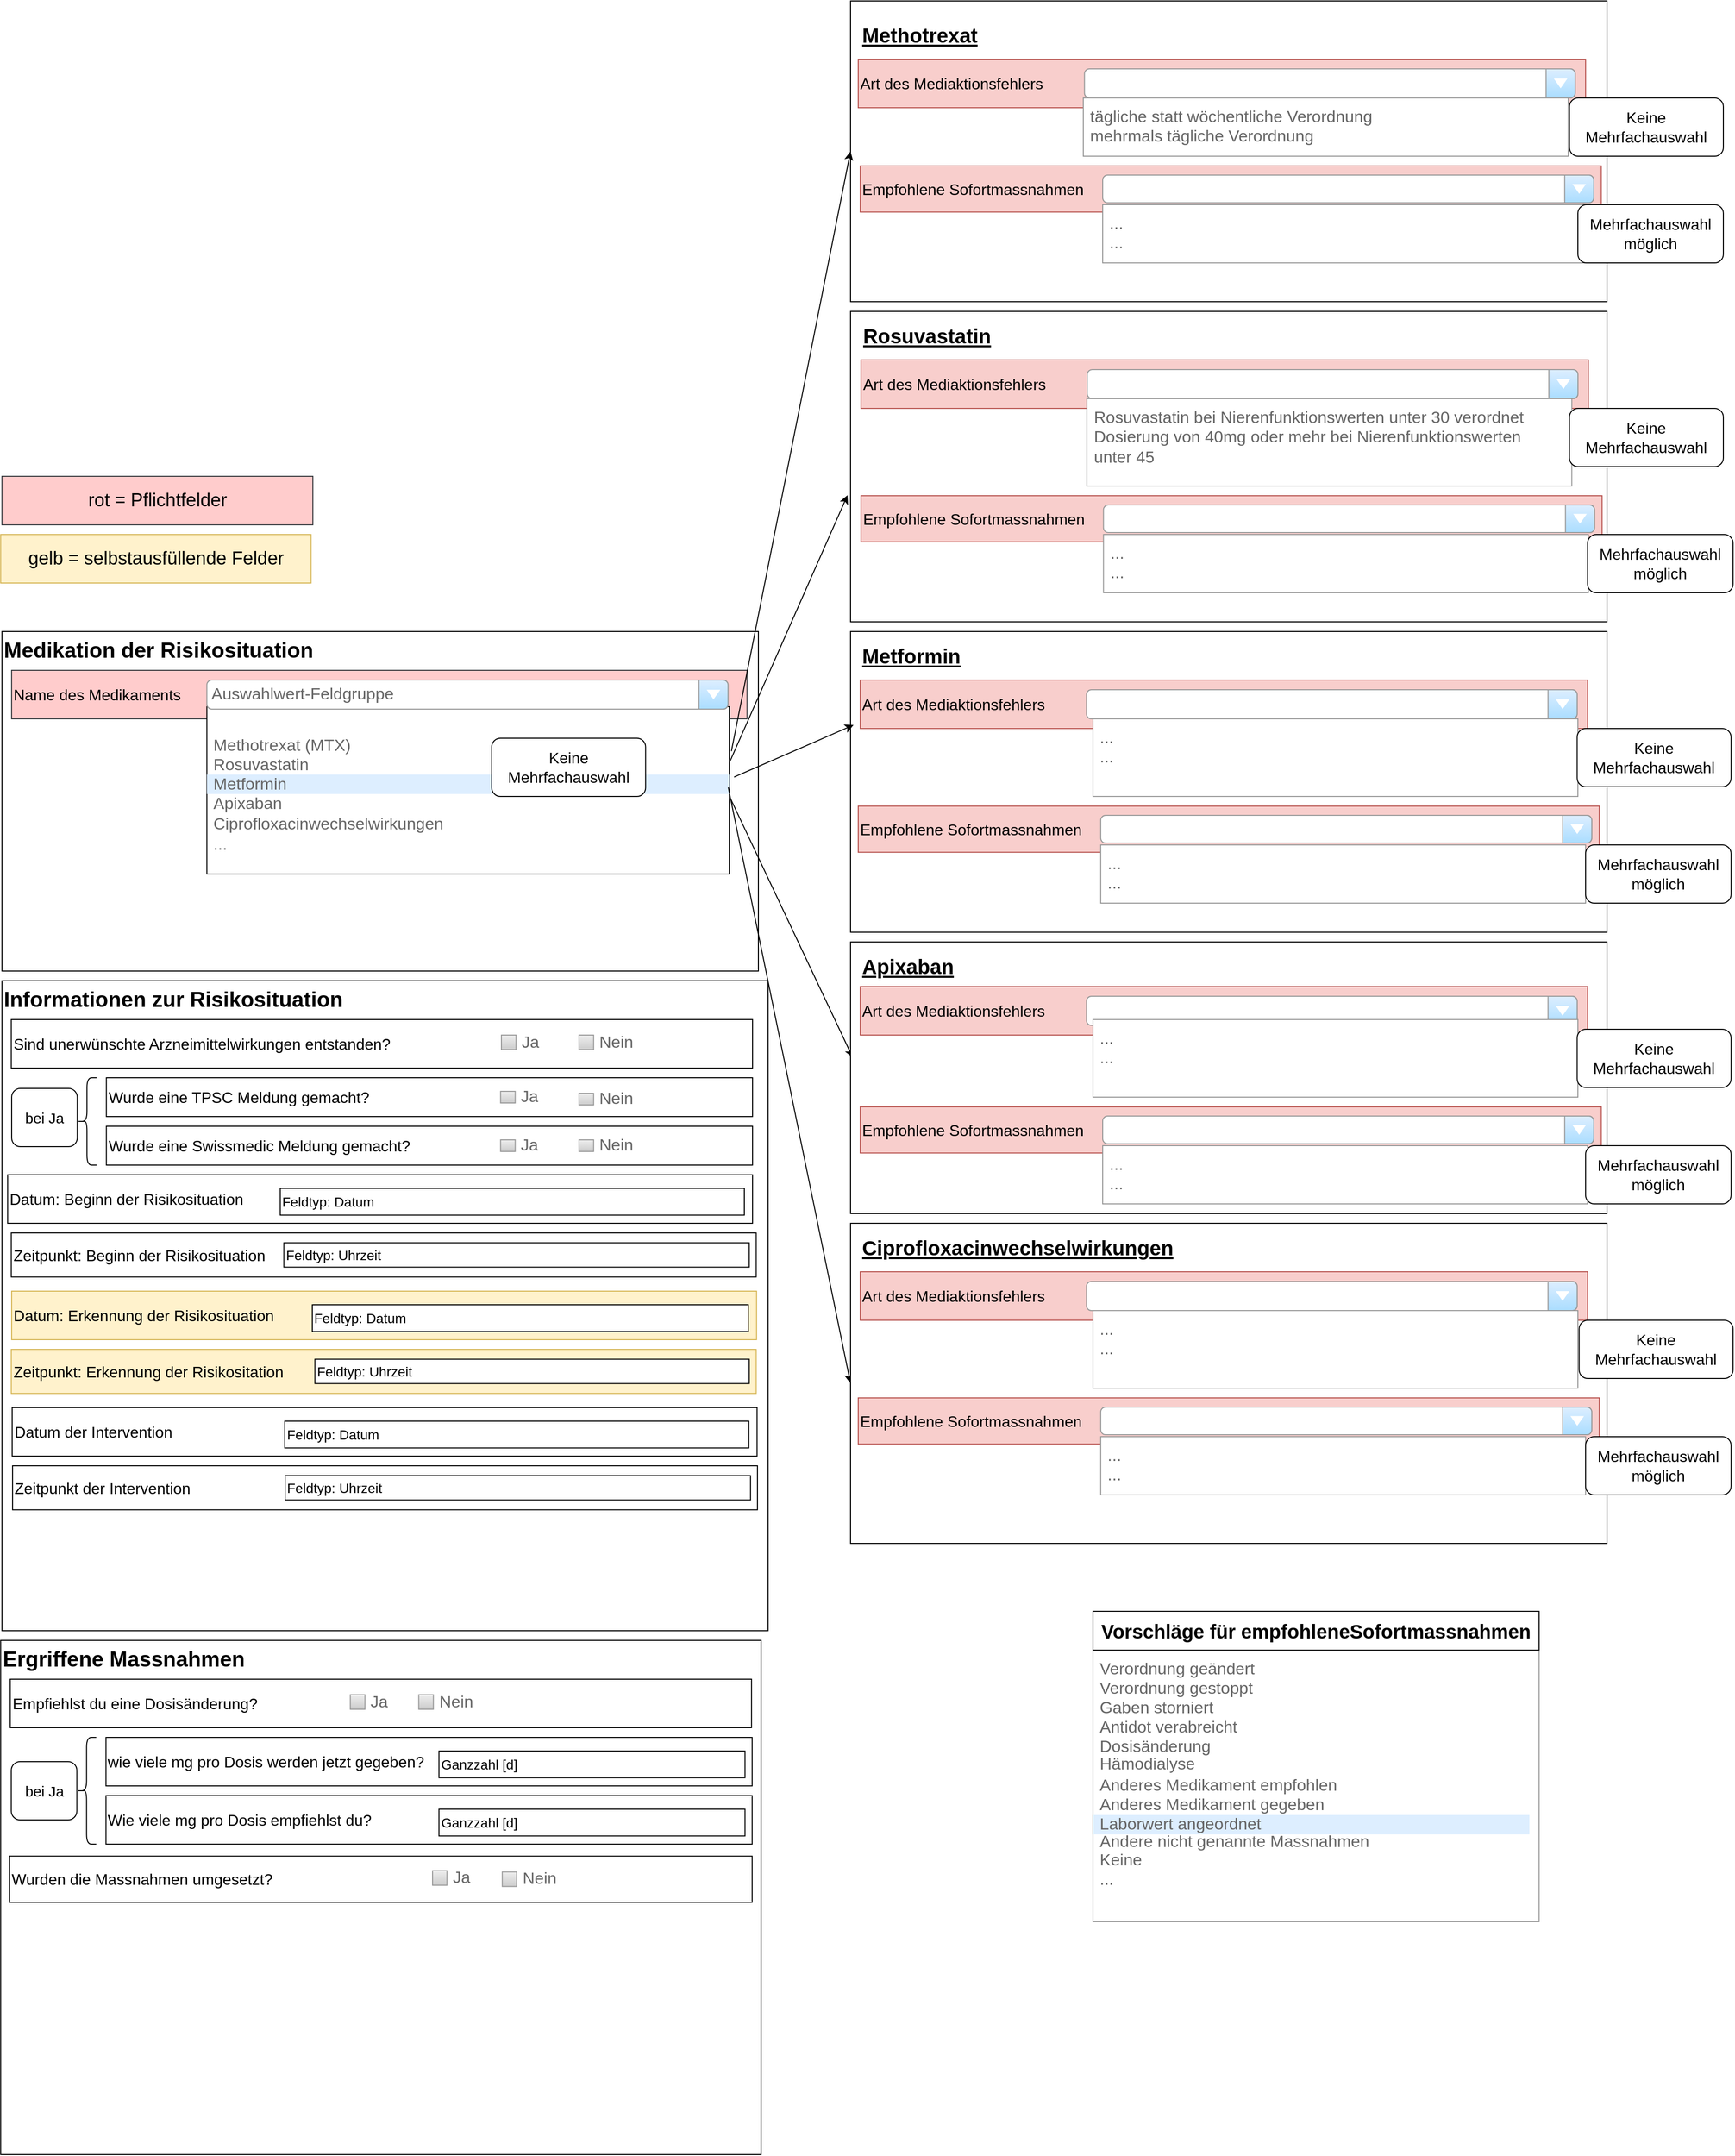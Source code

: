 <mxfile version="21.6.9" type="github">
  <diagram name="Seite-1" id="8O7nqMV1pDiucMTswJLM">
    <mxGraphModel dx="5357" dy="4590" grid="1" gridSize="10" guides="1" tooltips="1" connect="1" arrows="1" fold="1" page="1" pageScale="1" pageWidth="827" pageHeight="1169" math="0" shadow="0">
      <root>
        <mxCell id="0" />
        <mxCell id="1" parent="0" />
        <mxCell id="Xl2gw3tBLQ9xComEteI--40" value="" style="html=1;whiteSpace=wrap;container=0;verticalAlign=top;align=left;fontStyle=1;fontSize=22;" parent="1" vertex="1">
          <mxGeometry x="-2050" y="-2350" width="780" height="310" as="geometry" />
        </mxCell>
        <mxCell id="Xl2gw3tBLQ9xComEteI--182" value="Ergriffene Massnahmen" style="html=1;whiteSpace=wrap;container=1;verticalAlign=top;align=left;fontStyle=1;fontSize=22;" parent="1" vertex="1">
          <mxGeometry x="-2926.29" y="-660" width="784.06" height="530" as="geometry" />
        </mxCell>
        <mxCell id="Xl2gw3tBLQ9xComEteI--190" value="&lt;font style=&quot;font-size: 16px;&quot;&gt;Wurden die Massnahmen umgesetzt?&lt;/font&gt;" style="html=1;whiteSpace=wrap;container=1;align=left;movable=1;resizable=1;rotatable=1;deletable=1;editable=1;locked=0;connectable=1;" parent="Xl2gw3tBLQ9xComEteI--182" vertex="1">
          <mxGeometry x="9.195" y="222.4" width="765.666" height="47.6" as="geometry" />
        </mxCell>
        <mxCell id="Xl2gw3tBLQ9xComEteI--191" value="Ja" style="strokeWidth=1;shadow=0;dashed=0;align=center;html=1;shape=mxgraph.mockup.forms.rrect;rSize=0;fillColor=#eeeeee;strokeColor=#999999;gradientColor=#cccccc;align=left;spacingLeft=4;fontSize=17;fontColor=#666666;labelPosition=right;" parent="Xl2gw3tBLQ9xComEteI--190" vertex="1">
          <mxGeometry x="436.088" y="15" width="14.874" height="15" as="geometry" />
        </mxCell>
        <mxCell id="Xl2gw3tBLQ9xComEteI--192" value="Nein" style="strokeWidth=1;shadow=0;dashed=0;align=center;html=1;shape=mxgraph.mockup.forms.rrect;rSize=0;fillColor=#eeeeee;strokeColor=#999999;gradientColor=#cccccc;align=left;spacingLeft=4;fontSize=17;fontColor=#666666;labelPosition=right;" parent="Xl2gw3tBLQ9xComEteI--190" vertex="1">
          <mxGeometry x="507.979" y="16.3" width="14.874" height="15" as="geometry" />
        </mxCell>
        <mxCell id="FquiktFZvUAVzPGzPpoy-2" value="&lt;font style=&quot;font-size: 16px;&quot;&gt;wie viele mg pro Dosis werden jetzt gegeben?&lt;/font&gt;" style="html=1;whiteSpace=wrap;container=1;align=left;movable=1;resizable=1;rotatable=1;deletable=1;editable=1;locked=0;connectable=1;" parent="Xl2gw3tBLQ9xComEteI--182" vertex="1">
          <mxGeometry x="108.57" y="100" width="666.29" height="50" as="geometry" />
        </mxCell>
        <mxCell id="FquiktFZvUAVzPGzPpoy-3" value="&lt;font style=&quot;font-size: 14px;&quot;&gt;Ganzzahl [d]&lt;/font&gt;" style="rounded=0;whiteSpace=wrap;html=1;align=left;" parent="FquiktFZvUAVzPGzPpoy-2" vertex="1">
          <mxGeometry x="343.357" y="14" width="315.575" height="27.62" as="geometry" />
        </mxCell>
        <mxCell id="FquiktFZvUAVzPGzPpoy-4" value="&lt;font style=&quot;font-size: 16px;&quot;&gt;Wie viele mg pro Dosis empfiehlst du?&lt;/font&gt;" style="html=1;whiteSpace=wrap;container=1;align=left;movable=1;resizable=1;rotatable=1;deletable=1;editable=1;locked=0;connectable=1;" parent="Xl2gw3tBLQ9xComEteI--182" vertex="1">
          <mxGeometry x="108.57" y="160" width="666.29" height="50" as="geometry" />
        </mxCell>
        <mxCell id="FquiktFZvUAVzPGzPpoy-5" value="&lt;font style=&quot;font-size: 14px;&quot;&gt;Ganzzahl [d]&lt;/font&gt;" style="rounded=0;whiteSpace=wrap;html=1;align=left;" parent="FquiktFZvUAVzPGzPpoy-4" vertex="1">
          <mxGeometry x="343.357" y="14" width="315.575" height="27.62" as="geometry" />
        </mxCell>
        <mxCell id="FquiktFZvUAVzPGzPpoy-6" value="" style="shape=curlyBracket;whiteSpace=wrap;html=1;rounded=1;labelPosition=left;verticalLabelPosition=middle;align=right;verticalAlign=middle;" parent="Xl2gw3tBLQ9xComEteI--182" vertex="1">
          <mxGeometry x="78.55" y="100" width="20" height="110" as="geometry" />
        </mxCell>
        <mxCell id="FquiktFZvUAVzPGzPpoy-51" value="&lt;font style=&quot;font-size: 15px;&quot;&gt;bei Ja&lt;/font&gt;" style="rounded=1;whiteSpace=wrap;html=1;" parent="Xl2gw3tBLQ9xComEteI--182" vertex="1">
          <mxGeometry x="10.9" y="125" width="67.65" height="60" as="geometry" />
        </mxCell>
        <mxCell id="FquiktFZvUAVzPGzPpoy-77" value="&lt;font style=&quot;font-size: 16px;&quot;&gt;Empfiehlst du eine Dosisänderung?&lt;/font&gt;" style="html=1;whiteSpace=wrap;container=1;align=left;movable=1;resizable=1;rotatable=1;deletable=1;editable=1;locked=0;connectable=1;" parent="Xl2gw3tBLQ9xComEteI--182" vertex="1">
          <mxGeometry x="9.85" y="40" width="764.35" height="50" as="geometry" />
        </mxCell>
        <mxCell id="FquiktFZvUAVzPGzPpoy-78" value="Ja" style="strokeWidth=1;shadow=0;dashed=0;align=center;html=1;shape=mxgraph.mockup.forms.rrect;rSize=0;fillColor=#eeeeee;strokeColor=#999999;gradientColor=#cccccc;align=left;spacingLeft=4;fontSize=17;fontColor=#666666;labelPosition=right;" parent="FquiktFZvUAVzPGzPpoy-77" vertex="1">
          <mxGeometry x="350.633" y="16" width="15.118" height="15" as="geometry" />
        </mxCell>
        <mxCell id="FquiktFZvUAVzPGzPpoy-79" value="Nein" style="strokeWidth=1;shadow=0;dashed=0;align=center;html=1;shape=mxgraph.mockup.forms.rrect;rSize=0;fillColor=#eeeeee;strokeColor=#999999;gradientColor=#cccccc;align=left;spacingLeft=4;fontSize=17;fontColor=#666666;labelPosition=right;" parent="FquiktFZvUAVzPGzPpoy-77" vertex="1">
          <mxGeometry x="421.185" y="16" width="15.118" height="15" as="geometry" />
        </mxCell>
        <mxCell id="Xl2gw3tBLQ9xComEteI--193" value="" style="strokeWidth=1;shadow=0;dashed=0;align=center;html=1;shape=mxgraph.mockup.forms.rrect;rSize=0;strokeColor=#999999;fillColor=#ffffff;" parent="1" vertex="1">
          <mxGeometry x="-1800" y="-650" width="460" height="280" as="geometry" />
        </mxCell>
        <mxCell id="Xl2gw3tBLQ9xComEteI--194" value="Verordnung gestoppt" style="strokeWidth=1;shadow=0;dashed=0;align=center;html=1;shape=mxgraph.mockup.forms.anchor;fontSize=17;fontColor=#666666;align=left;spacingLeft=5;resizeWidth=1;whiteSpace=wrap;" parent="Xl2gw3tBLQ9xComEteI--193" vertex="1">
          <mxGeometry width="450" height="20" relative="1" as="geometry">
            <mxPoint y="30" as="offset" />
          </mxGeometry>
        </mxCell>
        <mxCell id="Xl2gw3tBLQ9xComEteI--195" value="Gaben storniert" style="strokeWidth=1;shadow=0;dashed=0;align=center;html=1;shape=mxgraph.mockup.forms.anchor;fontSize=17;fontColor=#666666;align=left;spacingLeft=5;resizeWidth=1;whiteSpace=wrap;" parent="Xl2gw3tBLQ9xComEteI--193" vertex="1">
          <mxGeometry width="450" height="20" relative="1" as="geometry">
            <mxPoint y="50" as="offset" />
          </mxGeometry>
        </mxCell>
        <mxCell id="Xl2gw3tBLQ9xComEteI--196" value="Laborwert angeordnet" style="strokeWidth=1;shadow=0;dashed=0;align=center;html=1;shape=mxgraph.mockup.forms.rrect;rSize=0;fontSize=17;fontColor=#666666;align=left;spacingLeft=5;fillColor=#ddeeff;strokeColor=none;resizeWidth=1;whiteSpace=wrap;labelBorderColor=none;" parent="Xl2gw3tBLQ9xComEteI--193" vertex="1">
          <mxGeometry width="450" height="20" relative="1" as="geometry">
            <mxPoint y="170" as="offset" />
          </mxGeometry>
        </mxCell>
        <mxCell id="Xl2gw3tBLQ9xComEteI--197" value="Dosisänderung" style="strokeWidth=1;shadow=0;dashed=0;align=center;html=1;shape=mxgraph.mockup.forms.anchor;fontSize=17;fontColor=#666666;align=left;spacingLeft=5;resizeWidth=1;whiteSpace=wrap;" parent="Xl2gw3tBLQ9xComEteI--193" vertex="1">
          <mxGeometry width="450" height="20" relative="1" as="geometry">
            <mxPoint y="90" as="offset" />
          </mxGeometry>
        </mxCell>
        <mxCell id="Xl2gw3tBLQ9xComEteI--198" value="..." style="strokeWidth=1;shadow=0;dashed=0;align=center;html=1;shape=mxgraph.mockup.forms.anchor;fontSize=17;fontColor=#666666;align=left;spacingLeft=5;resizeWidth=1;whiteSpace=wrap;container=0;" parent="Xl2gw3tBLQ9xComEteI--193" vertex="1">
          <mxGeometry y="226.66" width="450" height="20" as="geometry">
            <mxRectangle x="-1530" y="270" width="60" height="30" as="alternateBounds" />
          </mxGeometry>
        </mxCell>
        <mxCell id="Xl2gw3tBLQ9xComEteI--199" value="Hämodialyse" style="strokeWidth=1;shadow=0;dashed=0;align=center;html=1;shape=mxgraph.mockup.forms.anchor;fontSize=17;fontColor=#666666;align=left;spacingLeft=5;resizeWidth=1;whiteSpace=wrap;" parent="Xl2gw3tBLQ9xComEteI--193" vertex="1">
          <mxGeometry y="110" width="450" height="16.66" as="geometry" />
        </mxCell>
        <mxCell id="Xl2gw3tBLQ9xComEteI--200" value="Keine" style="strokeWidth=1;shadow=0;dashed=0;align=center;html=1;shape=mxgraph.mockup.forms.anchor;fontSize=17;fontColor=#666666;align=left;spacingLeft=5;resizeWidth=1;whiteSpace=wrap;" parent="Xl2gw3tBLQ9xComEteI--193" vertex="1">
          <mxGeometry y="206.66" width="450" height="20" as="geometry" />
        </mxCell>
        <mxCell id="Xl2gw3tBLQ9xComEteI--201" value="Andere nicht genannte Massnahmen" style="strokeWidth=1;shadow=0;dashed=0;align=center;html=1;shape=mxgraph.mockup.forms.anchor;fontSize=17;fontColor=#666666;align=left;spacingLeft=5;resizeWidth=1;whiteSpace=wrap;" parent="Xl2gw3tBLQ9xComEteI--193" vertex="1">
          <mxGeometry y="190" width="450" height="16.66" as="geometry" />
        </mxCell>
        <mxCell id="Xl2gw3tBLQ9xComEteI--202" value="Anderes Medikament empfohlen" style="strokeWidth=1;shadow=0;dashed=0;align=center;html=1;shape=mxgraph.mockup.forms.anchor;fontSize=17;fontColor=#666666;align=left;spacingLeft=5;resizeWidth=1;whiteSpace=wrap;" parent="Xl2gw3tBLQ9xComEteI--193" vertex="1">
          <mxGeometry y="130" width="450" height="20" as="geometry" />
        </mxCell>
        <mxCell id="Xl2gw3tBLQ9xComEteI--203" value="Anderes Medikament gegeben" style="strokeWidth=1;shadow=0;dashed=0;align=center;html=1;shape=mxgraph.mockup.forms.anchor;fontSize=17;fontColor=#666666;align=left;spacingLeft=5;resizeWidth=1;whiteSpace=wrap;" parent="Xl2gw3tBLQ9xComEteI--193" vertex="1">
          <mxGeometry y="150" width="450" height="20" as="geometry" />
        </mxCell>
        <mxCell id="Xl2gw3tBLQ9xComEteI--204" value="Antidot verabreicht" style="strokeWidth=1;shadow=0;dashed=0;align=center;html=1;shape=mxgraph.mockup.forms.anchor;fontSize=17;fontColor=#666666;align=left;spacingLeft=5;resizeWidth=1;whiteSpace=wrap;container=0;" parent="Xl2gw3tBLQ9xComEteI--193" vertex="1">
          <mxGeometry y="70" width="450" height="20" as="geometry">
            <mxRectangle x="-1530" y="270" width="60" height="30" as="alternateBounds" />
          </mxGeometry>
        </mxCell>
        <mxCell id="FquiktFZvUAVzPGzPpoy-52" value="Verordnung geändert" style="strokeWidth=1;shadow=0;dashed=0;align=center;html=1;shape=mxgraph.mockup.forms.anchor;fontSize=17;fontColor=#666666;align=left;spacingLeft=5;resizeWidth=1;whiteSpace=wrap;" parent="Xl2gw3tBLQ9xComEteI--193" vertex="1">
          <mxGeometry y="10" width="450" height="20" as="geometry" />
        </mxCell>
        <mxCell id="Xl2gw3tBLQ9xComEteI--208" value="Medikation der Risikosituation" style="html=1;whiteSpace=wrap;container=1;verticalAlign=top;align=left;fontStyle=1;fontSize=22;" parent="1" vertex="1">
          <mxGeometry x="-2925.0" y="-1700.0" width="780" height="350" as="geometry" />
        </mxCell>
        <mxCell id="Xl2gw3tBLQ9xComEteI--209" value="&lt;font style=&quot;font-size: 16px;&quot;&gt;Name des Medikaments&lt;/font&gt;" style="html=1;whiteSpace=wrap;container=1;align=left;movable=0;resizable=0;rotatable=0;deletable=0;editable=0;locked=1;connectable=0;fillColor=#ffcccc;strokeColor=#36393d;" parent="Xl2gw3tBLQ9xComEteI--208" vertex="1">
          <mxGeometry x="9.95" y="40" width="758.37" height="50" as="geometry" />
        </mxCell>
        <mxCell id="Xl2gw3tBLQ9xComEteI--98" value="" style="strokeWidth=1;shadow=0;dashed=0;align=center;html=1;shape=mxgraph.mockup.forms.rrect;rSize=0;movable=1;resizable=1;rotatable=1;deletable=1;editable=1;locked=0;connectable=1;" parent="Xl2gw3tBLQ9xComEteI--208" vertex="1">
          <mxGeometry x="211.3" y="77.5" width="538.7" height="172.5" as="geometry" />
        </mxCell>
        <mxCell id="Xl2gw3tBLQ9xComEteI--99" value="Methotrexat (MTX)" style="strokeWidth=1;shadow=0;dashed=0;align=center;html=1;shape=mxgraph.mockup.forms.anchor;fontSize=17;fontColor=#666666;align=left;spacingLeft=5;resizeWidth=1;whiteSpace=wrap;" parent="Xl2gw3tBLQ9xComEteI--98" vertex="1">
          <mxGeometry width="538.7" height="20" relative="1" as="geometry">
            <mxPoint y="30" as="offset" />
          </mxGeometry>
        </mxCell>
        <mxCell id="Xl2gw3tBLQ9xComEteI--100" value="Rosuvastatin" style="strokeWidth=1;shadow=0;dashed=0;align=center;html=1;shape=mxgraph.mockup.forms.anchor;fontSize=17;fontColor=#666666;align=left;spacingLeft=5;resizeWidth=1;whiteSpace=wrap;" parent="Xl2gw3tBLQ9xComEteI--98" vertex="1">
          <mxGeometry width="538.7" height="20" relative="1" as="geometry">
            <mxPoint y="50" as="offset" />
          </mxGeometry>
        </mxCell>
        <mxCell id="Xl2gw3tBLQ9xComEteI--101" value="Metformin" style="strokeWidth=1;shadow=0;dashed=0;align=center;html=1;shape=mxgraph.mockup.forms.rrect;rSize=0;fontSize=17;fontColor=#666666;align=left;spacingLeft=5;fillColor=#ddeeff;strokeColor=none;resizeWidth=1;whiteSpace=wrap;" parent="Xl2gw3tBLQ9xComEteI--98" vertex="1">
          <mxGeometry width="538.7" height="20" relative="1" as="geometry">
            <mxPoint y="70" as="offset" />
          </mxGeometry>
        </mxCell>
        <mxCell id="Xl2gw3tBLQ9xComEteI--102" value="Apixaban" style="strokeWidth=1;shadow=0;dashed=0;align=center;html=1;shape=mxgraph.mockup.forms.anchor;fontSize=17;fontColor=#666666;align=left;spacingLeft=5;resizeWidth=1;whiteSpace=wrap;" parent="Xl2gw3tBLQ9xComEteI--98" vertex="1">
          <mxGeometry width="538.7" height="20" relative="1" as="geometry">
            <mxPoint y="90" as="offset" />
          </mxGeometry>
        </mxCell>
        <mxCell id="Jt8GE6jkNL4GzKu6u1VT-1" value="Ciprofloxacinwechselwirkungen" style="strokeWidth=1;shadow=0;dashed=0;align=center;html=1;shape=mxgraph.mockup.forms.anchor;fontSize=17;fontColor=#666666;align=left;spacingLeft=5;resizeWidth=1;whiteSpace=wrap;" parent="Xl2gw3tBLQ9xComEteI--98" vertex="1">
          <mxGeometry y="111.618" width="538.7" height="20.294" as="geometry" />
        </mxCell>
        <mxCell id="Jt8GE6jkNL4GzKu6u1VT-2" value="..." style="strokeWidth=1;shadow=0;dashed=0;align=center;html=1;shape=mxgraph.mockup.forms.anchor;fontSize=17;fontColor=#666666;align=left;spacingLeft=5;resizeWidth=1;whiteSpace=wrap;" parent="Xl2gw3tBLQ9xComEteI--98" vertex="1">
          <mxGeometry y="131.912" width="538.7" height="20.294" as="geometry" />
        </mxCell>
        <mxCell id="Xl2gw3tBLQ9xComEteI--103" value="&lt;font style=&quot;font-size: 16px;&quot;&gt;Keine Mehrfachauswahl&lt;/font&gt;" style="rounded=1;whiteSpace=wrap;html=1;movable=1;resizable=1;rotatable=1;deletable=1;editable=1;locked=0;connectable=1;" parent="Xl2gw3tBLQ9xComEteI--98" vertex="1">
          <mxGeometry x="293.7" y="32.5" width="158.71" height="60" as="geometry" />
        </mxCell>
        <mxCell id="Xl2gw3tBLQ9xComEteI--236" value="Auswahlwert-Feldgruppe" style="strokeWidth=1;shadow=0;dashed=0;align=center;html=1;shape=mxgraph.mockup.forms.comboBox;strokeColor=#999999;fillColor=#ddeeff;align=left;fillColor2=#aaddff;mainText=;fontColor=#666666;fontSize=17;spacingLeft=3;container=1;movable=1;resizable=1;rotatable=1;deletable=1;editable=1;locked=0;connectable=1;" parent="1" vertex="1">
          <mxGeometry x="-2713.7" y="-1650.0" width="537.41" height="30" as="geometry" />
        </mxCell>
        <mxCell id="Xl2gw3tBLQ9xComEteI--39" value="" style="endArrow=classic;html=1;rounded=0;exitX=1;exitY=0.336;exitDx=0;exitDy=0;entryX=-0.004;entryY=0.592;entryDx=0;entryDy=0;entryPerimeter=0;exitPerimeter=0;" parent="1" source="Xl2gw3tBLQ9xComEteI--98" target="Xl2gw3tBLQ9xComEteI--36" edge="1">
          <mxGeometry width="50" height="50" relative="1" as="geometry">
            <mxPoint x="-1480" y="-1500" as="sourcePoint" />
            <mxPoint x="-1330" y="-1610" as="targetPoint" />
          </mxGeometry>
        </mxCell>
        <mxCell id="Xl2gw3tBLQ9xComEteI--120" value="Informationen zur Risikosituation" style="html=1;whiteSpace=wrap;container=1;verticalAlign=top;align=left;fontStyle=1;fontSize=22;" parent="1" vertex="1">
          <mxGeometry x="-2925" y="-1340" width="790" height="670" as="geometry" />
        </mxCell>
        <mxCell id="Xl2gw3tBLQ9xComEteI--129" value="&lt;font style=&quot;font-size: 16px;&quot;&gt;Datum: Erkennung der Risikosituation&lt;/font&gt;" style="html=1;whiteSpace=wrap;container=1;align=left;movable=1;resizable=1;rotatable=1;deletable=1;editable=1;locked=0;connectable=1;fillColor=#fff2cc;strokeColor=#d6b656;" parent="Xl2gw3tBLQ9xComEteI--120" vertex="1">
          <mxGeometry x="10.022" y="320" width="768.093" height="50" as="geometry" />
        </mxCell>
        <mxCell id="Xl2gw3tBLQ9xComEteI--130" value="&lt;font style=&quot;font-size: 14px;&quot;&gt;Feldtyp: Datum&lt;/font&gt;" style="rounded=0;whiteSpace=wrap;html=1;align=left;movable=1;resizable=1;rotatable=1;deletable=1;editable=1;locked=0;connectable=1;" parent="Xl2gw3tBLQ9xComEteI--129" vertex="1">
          <mxGeometry x="310" y="14" width="449.61" height="27.62" as="geometry" />
        </mxCell>
        <mxCell id="Xl2gw3tBLQ9xComEteI--131" value="&lt;font style=&quot;font-size: 16px;&quot;&gt;Zeitpunkt: Erkennung der Risikositation&lt;/font&gt;" style="html=1;whiteSpace=wrap;container=1;align=left;movable=0;resizable=0;rotatable=0;deletable=0;editable=0;locked=1;connectable=0;fillColor=#fff2cc;strokeColor=#d6b656;" parent="Xl2gw3tBLQ9xComEteI--120" vertex="1">
          <mxGeometry x="9.626" y="380" width="768.093" height="45.38" as="geometry" />
        </mxCell>
        <mxCell id="Xl2gw3tBLQ9xComEteI--132" value="&lt;font style=&quot;font-size: 14px;&quot;&gt;Feldtyp: Uhrzeit&lt;/font&gt;" style="rounded=0;whiteSpace=wrap;html=1;align=left;" parent="Xl2gw3tBLQ9xComEteI--131" vertex="1">
          <mxGeometry x="313.091" y="10.16" width="447.842" height="25.07" as="geometry" />
        </mxCell>
        <mxCell id="Jt8GE6jkNL4GzKu6u1VT-21" value="&lt;font style=&quot;font-size: 16px;&quot;&gt;Sind unerwünschte Arzneimittelwirkungen entstanden?&lt;/font&gt;" style="html=1;whiteSpace=wrap;container=1;align=left;movable=0;resizable=0;rotatable=0;deletable=0;editable=0;locked=1;connectable=0;" parent="Xl2gw3tBLQ9xComEteI--120" vertex="1">
          <mxGeometry x="9.63" y="40" width="764.35" height="50" as="geometry" />
        </mxCell>
        <mxCell id="Jt8GE6jkNL4GzKu6u1VT-63" value="" style="shape=curlyBracket;whiteSpace=wrap;html=1;rounded=1;labelPosition=left;verticalLabelPosition=middle;align=right;verticalAlign=middle;movable=0;resizable=0;rotatable=0;deletable=0;editable=0;locked=1;connectable=0;" parent="Xl2gw3tBLQ9xComEteI--120" vertex="1">
          <mxGeometry x="77.67" y="100" width="20" height="90" as="geometry" />
        </mxCell>
        <mxCell id="Jt8GE6jkNL4GzKu6u1VT-59" value="&lt;font style=&quot;font-size: 16px;&quot;&gt;Wurde eine Swissmedic Meldung gemacht?&lt;/font&gt;" style="html=1;whiteSpace=wrap;container=1;align=left;movable=0;resizable=0;rotatable=0;deletable=0;editable=0;locked=1;connectable=0;" parent="Xl2gw3tBLQ9xComEteI--120" vertex="1">
          <mxGeometry x="107.69" y="150" width="666.29" height="40" as="geometry" />
        </mxCell>
        <mxCell id="Jt8GE6jkNL4GzKu6u1VT-68" value="Ja" style="strokeWidth=1;shadow=0;dashed=0;align=center;html=1;shape=mxgraph.mockup.forms.rrect;rSize=0;fillColor=#eeeeee;strokeColor=#999999;gradientColor=#cccccc;align=left;spacingLeft=4;fontSize=17;fontColor=#666666;labelPosition=right;" parent="Jt8GE6jkNL4GzKu6u1VT-59" vertex="1">
          <mxGeometry x="406.463" y="14" width="15.118" height="12" as="geometry" />
        </mxCell>
        <mxCell id="Jt8GE6jkNL4GzKu6u1VT-69" value="Nein" style="strokeWidth=1;shadow=0;dashed=0;align=center;html=1;shape=mxgraph.mockup.forms.rrect;rSize=0;fillColor=#eeeeee;strokeColor=#999999;gradientColor=#cccccc;align=left;spacingLeft=4;fontSize=17;fontColor=#666666;labelPosition=right;" parent="Jt8GE6jkNL4GzKu6u1VT-59" vertex="1">
          <mxGeometry x="487.305" y="14" width="15.118" height="12" as="geometry" />
        </mxCell>
        <mxCell id="Jt8GE6jkNL4GzKu6u1VT-62" value="&lt;font style=&quot;font-size: 15px;&quot;&gt;bei Ja&lt;/font&gt;" style="rounded=1;whiteSpace=wrap;html=1;movable=0;resizable=0;rotatable=0;deletable=0;editable=0;locked=1;connectable=0;" parent="Xl2gw3tBLQ9xComEteI--120" vertex="1">
          <mxGeometry x="10.02" y="111" width="67.65" height="60" as="geometry" />
        </mxCell>
        <mxCell id="Jt8GE6jkNL4GzKu6u1VT-57" value="&lt;font style=&quot;font-size: 16px;&quot;&gt;Wurde eine TPSC Meldung gemacht?&lt;/font&gt;" style="html=1;whiteSpace=wrap;container=1;align=left;movable=0;resizable=0;rotatable=0;deletable=0;editable=0;locked=1;connectable=0;" parent="Xl2gw3tBLQ9xComEteI--120" vertex="1">
          <mxGeometry x="107.69" y="100" width="666.29" height="40" as="geometry" />
        </mxCell>
        <mxCell id="Jt8GE6jkNL4GzKu6u1VT-66" value="Ja" style="strokeWidth=1;shadow=0;dashed=0;align=center;html=1;shape=mxgraph.mockup.forms.rrect;rSize=0;fillColor=#eeeeee;strokeColor=#999999;gradientColor=#cccccc;align=left;spacingLeft=4;fontSize=17;fontColor=#666666;labelPosition=right;" parent="Jt8GE6jkNL4GzKu6u1VT-57" vertex="1">
          <mxGeometry x="406.463" y="14" width="15.118" height="12" as="geometry" />
        </mxCell>
        <mxCell id="Jt8GE6jkNL4GzKu6u1VT-67" value="Nein" style="strokeWidth=1;shadow=0;dashed=0;align=center;html=1;shape=mxgraph.mockup.forms.rrect;rSize=0;fillColor=#eeeeee;strokeColor=#999999;gradientColor=#cccccc;align=left;spacingLeft=4;fontSize=17;fontColor=#666666;labelPosition=right;" parent="Jt8GE6jkNL4GzKu6u1VT-57" vertex="1">
          <mxGeometry x="487.305" y="16" width="15.118" height="12" as="geometry" />
        </mxCell>
        <mxCell id="Jt8GE6jkNL4GzKu6u1VT-77" value="&lt;font style=&quot;font-size: 16px;&quot;&gt;Zeitpunkt der Intervention&lt;/font&gt;" style="html=1;whiteSpace=wrap;container=1;align=left;movable=1;resizable=1;rotatable=1;deletable=1;editable=1;locked=0;connectable=1;" parent="Xl2gw3tBLQ9xComEteI--120" vertex="1">
          <mxGeometry x="10.952" y="500" width="768.093" height="45.38" as="geometry" />
        </mxCell>
        <mxCell id="Jt8GE6jkNL4GzKu6u1VT-78" value="&lt;font style=&quot;font-size: 14px;&quot;&gt;Feldtyp: Uhrzeit&lt;/font&gt;" style="rounded=0;whiteSpace=wrap;html=1;align=left;" parent="Jt8GE6jkNL4GzKu6u1VT-77" vertex="1">
          <mxGeometry x="281.067" y="10.16" width="479.862" height="25.07" as="geometry" />
        </mxCell>
        <mxCell id="Jt8GE6jkNL4GzKu6u1VT-79" value="&lt;font style=&quot;font-size: 16px;&quot;&gt;Datum der Intervention&lt;/font&gt;" style="html=1;whiteSpace=wrap;container=1;align=left;movable=1;resizable=1;rotatable=1;deletable=1;editable=1;locked=0;connectable=1;" parent="Xl2gw3tBLQ9xComEteI--120" vertex="1">
          <mxGeometry x="10.55" y="440" width="768.09" height="50" as="geometry" />
        </mxCell>
        <mxCell id="Jt8GE6jkNL4GzKu6u1VT-80" value="&lt;font style=&quot;font-size: 14px;&quot;&gt;Feldtyp: Datum&lt;/font&gt;" style="rounded=0;whiteSpace=wrap;html=1;align=left;" parent="Jt8GE6jkNL4GzKu6u1VT-79" vertex="1">
          <mxGeometry x="281.066" y="14.0" width="478.546" height="27.62" as="geometry" />
        </mxCell>
        <mxCell id="Jt8GE6jkNL4GzKu6u1VT-75" value="&lt;font style=&quot;font-size: 16px;&quot;&gt;Datum: Beginn der Risikosituation&lt;/font&gt;" style="html=1;whiteSpace=wrap;container=1;align=left;movable=1;resizable=1;rotatable=1;deletable=1;editable=1;locked=0;connectable=1;" parent="Xl2gw3tBLQ9xComEteI--120" vertex="1">
          <mxGeometry x="5.89" y="200.0" width="768.09" height="50" as="geometry" />
        </mxCell>
        <mxCell id="Jt8GE6jkNL4GzKu6u1VT-76" value="&lt;font style=&quot;font-size: 14px;&quot;&gt;Feldtyp: Datum&lt;/font&gt;" style="rounded=0;whiteSpace=wrap;html=1;align=left;" parent="Jt8GE6jkNL4GzKu6u1VT-75" vertex="1">
          <mxGeometry x="281.066" y="14.0" width="478.546" height="27.62" as="geometry" />
        </mxCell>
        <mxCell id="Jt8GE6jkNL4GzKu6u1VT-23" value="Nein" style="strokeWidth=1;shadow=0;dashed=0;align=center;html=1;shape=mxgraph.mockup.forms.rrect;rSize=0;fillColor=#eeeeee;strokeColor=#999999;gradientColor=#cccccc;align=left;spacingLeft=4;fontSize=17;fontColor=#666666;labelPosition=right;" parent="1" vertex="1">
          <mxGeometry x="-2330.005" y="-1284" width="15.118" height="15" as="geometry" />
        </mxCell>
        <mxCell id="Jt8GE6jkNL4GzKu6u1VT-22" value="Ja" style="strokeWidth=1;shadow=0;dashed=0;align=center;html=1;shape=mxgraph.mockup.forms.rrect;rSize=0;fillColor=#eeeeee;strokeColor=#999999;gradientColor=#cccccc;align=left;spacingLeft=4;fontSize=17;fontColor=#666666;labelPosition=right;" parent="1" vertex="1">
          <mxGeometry x="-2409.997" y="-1284" width="15.118" height="15" as="geometry" />
        </mxCell>
        <mxCell id="Jt8GE6jkNL4GzKu6u1VT-28" value="" style="group" parent="1" vertex="1" connectable="0">
          <mxGeometry x="-2050.0" y="-2030.0" width="780" height="450" as="geometry" />
        </mxCell>
        <mxCell id="Xl2gw3tBLQ9xComEteI--36" value="" style="html=1;whiteSpace=wrap;container=0;verticalAlign=top;align=left;fontStyle=1;fontSize=22;" parent="Jt8GE6jkNL4GzKu6u1VT-28" vertex="1">
          <mxGeometry width="780" height="320" as="geometry" />
        </mxCell>
        <mxCell id="Jt8GE6jkNL4GzKu6u1VT-12" value="&lt;font style=&quot;font-size: 16px;&quot;&gt;Art des Mediaktionsfehlers&lt;/font&gt;" style="html=1;whiteSpace=wrap;container=1;align=left;movable=1;resizable=1;rotatable=1;deletable=1;editable=1;locked=0;connectable=1;fillColor=#f8cecc;strokeColor=#b85450;" parent="Jt8GE6jkNL4GzKu6u1VT-28" vertex="1">
          <mxGeometry x="10.81" y="50.0" width="750" height="50" as="geometry" />
        </mxCell>
        <mxCell id="Jt8GE6jkNL4GzKu6u1VT-13" value="&lt;table&gt;&lt;tbody&gt;&lt;tr&gt;&lt;td&gt;&lt;br&gt;&lt;/td&gt;&lt;/tr&gt;&lt;tr&gt;&lt;td&gt;&lt;br&gt;&lt;/td&gt;&lt;/tr&gt;&lt;tr&gt;&lt;td&gt;&lt;br&gt;&lt;/td&gt;&lt;/tr&gt;&lt;tr&gt;&lt;td&gt;&lt;br&gt;&lt;/td&gt;&lt;/tr&gt;&lt;tr&gt;&lt;td&gt;&lt;br&gt;&lt;/td&gt;&lt;/tr&gt;&lt;/tbody&gt;&lt;/table&gt;" style="strokeWidth=1;shadow=0;dashed=0;align=center;html=1;shape=mxgraph.mockup.forms.comboBox;strokeColor=#999999;fillColor=#ddeeff;align=left;fillColor2=#aaddff;mainText=;fontColor=#666666;fontSize=17;spacingLeft=3;container=0;movable=1;resizable=1;rotatable=1;deletable=1;editable=1;locked=0;connectable=1;" parent="Jt8GE6jkNL4GzKu6u1VT-12" vertex="1">
          <mxGeometry x="233.279" y="10" width="505.96" height="30" as="geometry" />
        </mxCell>
        <mxCell id="Jt8GE6jkNL4GzKu6u1VT-20" value="&lt;b style=&quot;font-size: 21px;&quot;&gt;&lt;font style=&quot;font-size: 21px;&quot;&gt;Rosuvastatin&lt;/font&gt;&lt;/b&gt;" style="rounded=0;whiteSpace=wrap;html=1;align=left;labelBorderColor=none;strokeColor=none;fontStyle=4;fontSize=21;" parent="Jt8GE6jkNL4GzKu6u1VT-28" vertex="1">
          <mxGeometry x="10.81" y="10.0" width="180" height="30" as="geometry" />
        </mxCell>
        <mxCell id="Jt8GE6jkNL4GzKu6u1VT-15" value="" style="strokeWidth=1;shadow=0;dashed=0;align=center;html=1;shape=mxgraph.mockup.forms.rrect;rSize=0;strokeColor=#999999;fillColor=#ffffff;movable=1;resizable=1;rotatable=1;deletable=1;editable=1;locked=0;connectable=1;" parent="Jt8GE6jkNL4GzKu6u1VT-28" vertex="1">
          <mxGeometry x="243.71" y="90" width="500" height="90" as="geometry" />
        </mxCell>
        <mxCell id="Jt8GE6jkNL4GzKu6u1VT-16" value="Rosuvastatin bei Nierenfunktionswerten unter 30 verordnet" style="strokeWidth=1;shadow=0;dashed=0;align=center;html=1;shape=mxgraph.mockup.forms.anchor;fontSize=17;fontColor=#666666;align=left;spacingLeft=5;resizeWidth=1;whiteSpace=wrap;" parent="Jt8GE6jkNL4GzKu6u1VT-15" vertex="1">
          <mxGeometry width="455.169" height="20" relative="1" as="geometry">
            <mxPoint y="10" as="offset" />
          </mxGeometry>
        </mxCell>
        <mxCell id="Jt8GE6jkNL4GzKu6u1VT-17" value="Dosierung von 40mg oder mehr bei Nierenfunktionswerten unter 45" style="strokeWidth=1;shadow=0;dashed=0;align=center;html=1;shape=mxgraph.mockup.forms.anchor;fontSize=17;fontColor=#666666;align=left;spacingLeft=5;resizeWidth=1;whiteSpace=wrap;" parent="Jt8GE6jkNL4GzKu6u1VT-15" vertex="1">
          <mxGeometry width="455.17" height="40" relative="1" as="geometry">
            <mxPoint y="30" as="offset" />
          </mxGeometry>
        </mxCell>
        <mxCell id="qixxaipNqvjA8JRE3Mn1-6" value="&lt;font style=&quot;font-size: 16px;&quot;&gt;Empfohlene Sofortmassnahmen&lt;/font&gt;" style="html=1;whiteSpace=wrap;container=1;align=left;movable=1;resizable=1;rotatable=1;deletable=1;editable=1;locked=0;connectable=1;fillColor=#f8cecc;strokeColor=#b85450;" vertex="1" parent="Jt8GE6jkNL4GzKu6u1VT-28">
          <mxGeometry x="10.81" y="190.0" width="764.1" height="47.6" as="geometry" />
        </mxCell>
        <mxCell id="qixxaipNqvjA8JRE3Mn1-7" value="" style="strokeWidth=1;shadow=0;dashed=0;align=center;html=1;shape=mxgraph.mockup.forms.comboBox;strokeColor=#999999;fillColor=#ddeeff;align=left;fillColor2=#aaddff;mainText=;fontColor=#666666;fontSize=17;spacingLeft=3;movable=1;resizable=1;rotatable=1;deletable=1;editable=1;locked=0;connectable=1;" vertex="1" parent="qixxaipNqvjA8JRE3Mn1-6">
          <mxGeometry x="250" y="9.56" width="506.37" height="28.48" as="geometry" />
        </mxCell>
        <mxCell id="qixxaipNqvjA8JRE3Mn1-8" value="" style="strokeWidth=1;shadow=0;dashed=0;align=center;html=1;shape=mxgraph.mockup.forms.rrect;rSize=0;strokeColor=#999999;fillColor=#ffffff;movable=1;resizable=1;rotatable=1;deletable=1;editable=1;locked=0;connectable=1;" vertex="1" parent="Jt8GE6jkNL4GzKu6u1VT-28">
          <mxGeometry x="260.81" y="230.0" width="500" height="60" as="geometry" />
        </mxCell>
        <mxCell id="qixxaipNqvjA8JRE3Mn1-9" value="..." style="strokeWidth=1;shadow=0;dashed=0;align=center;html=1;shape=mxgraph.mockup.forms.anchor;fontSize=17;fontColor=#666666;align=left;spacingLeft=5;resizeWidth=1;whiteSpace=wrap;" vertex="1" parent="qixxaipNqvjA8JRE3Mn1-8">
          <mxGeometry width="455.169" height="20" relative="1" as="geometry">
            <mxPoint y="10" as="offset" />
          </mxGeometry>
        </mxCell>
        <mxCell id="qixxaipNqvjA8JRE3Mn1-10" value="..." style="strokeWidth=1;shadow=0;dashed=0;align=center;html=1;shape=mxgraph.mockup.forms.anchor;fontSize=17;fontColor=#666666;align=left;spacingLeft=5;resizeWidth=1;whiteSpace=wrap;" vertex="1" parent="qixxaipNqvjA8JRE3Mn1-8">
          <mxGeometry width="455.169" height="20" relative="1" as="geometry">
            <mxPoint y="30" as="offset" />
          </mxGeometry>
        </mxCell>
        <mxCell id="Jt8GE6jkNL4GzKu6u1VT-30" value="" style="group" parent="1" vertex="1" connectable="0">
          <mxGeometry x="-2050" y="-1700" width="780" height="310" as="geometry" />
        </mxCell>
        <mxCell id="Jt8GE6jkNL4GzKu6u1VT-31" value="" style="html=1;whiteSpace=wrap;container=0;verticalAlign=top;align=left;fontStyle=1;fontSize=22;" parent="Jt8GE6jkNL4GzKu6u1VT-30" vertex="1">
          <mxGeometry width="780" height="310" as="geometry" />
        </mxCell>
        <mxCell id="Jt8GE6jkNL4GzKu6u1VT-32" value="&lt;font style=&quot;font-size: 16px;&quot;&gt;Art des Mediaktionsfehlers&lt;/font&gt;" style="html=1;whiteSpace=wrap;container=1;align=left;movable=1;resizable=1;rotatable=1;deletable=1;editable=1;locked=0;connectable=1;fillColor=#f8cecc;strokeColor=#b85450;" parent="Jt8GE6jkNL4GzKu6u1VT-30" vertex="1">
          <mxGeometry x="10" y="50" width="750" height="50" as="geometry" />
        </mxCell>
        <mxCell id="Jt8GE6jkNL4GzKu6u1VT-33" value="&lt;table&gt;&lt;tbody&gt;&lt;tr&gt;&lt;td&gt;&lt;br&gt;&lt;/td&gt;&lt;/tr&gt;&lt;tr&gt;&lt;td&gt;&lt;br&gt;&lt;/td&gt;&lt;/tr&gt;&lt;tr&gt;&lt;td&gt;&lt;br&gt;&lt;/td&gt;&lt;/tr&gt;&lt;tr&gt;&lt;td&gt;&lt;br&gt;&lt;/td&gt;&lt;/tr&gt;&lt;tr&gt;&lt;td&gt;&lt;br&gt;&lt;/td&gt;&lt;/tr&gt;&lt;/tbody&gt;&lt;/table&gt;" style="strokeWidth=1;shadow=0;dashed=0;align=center;html=1;shape=mxgraph.mockup.forms.comboBox;strokeColor=#999999;fillColor=#ddeeff;align=left;fillColor2=#aaddff;mainText=;fontColor=#666666;fontSize=17;spacingLeft=3;container=0;movable=1;resizable=1;rotatable=1;deletable=1;editable=1;locked=0;connectable=1;" parent="Jt8GE6jkNL4GzKu6u1VT-32" vertex="1">
          <mxGeometry x="233.279" y="10" width="505.96" height="30" as="geometry" />
        </mxCell>
        <mxCell id="Jt8GE6jkNL4GzKu6u1VT-34" value="" style="strokeWidth=1;shadow=0;dashed=0;align=center;html=1;shape=mxgraph.mockup.forms.rrect;rSize=0;strokeColor=#999999;fillColor=#ffffff;" parent="Jt8GE6jkNL4GzKu6u1VT-30" vertex="1">
          <mxGeometry x="250" y="90" width="500" height="80" as="geometry" />
        </mxCell>
        <mxCell id="Jt8GE6jkNL4GzKu6u1VT-35" value="..." style="strokeWidth=1;shadow=0;dashed=0;align=center;html=1;shape=mxgraph.mockup.forms.anchor;fontSize=17;fontColor=#666666;align=left;spacingLeft=5;resizeWidth=1;whiteSpace=wrap;" parent="Jt8GE6jkNL4GzKu6u1VT-34" vertex="1">
          <mxGeometry width="455.169" height="20" relative="1" as="geometry">
            <mxPoint y="10" as="offset" />
          </mxGeometry>
        </mxCell>
        <mxCell id="Jt8GE6jkNL4GzKu6u1VT-36" value="..." style="strokeWidth=1;shadow=0;dashed=0;align=center;html=1;shape=mxgraph.mockup.forms.anchor;fontSize=17;fontColor=#666666;align=left;spacingLeft=5;resizeWidth=1;whiteSpace=wrap;" parent="Jt8GE6jkNL4GzKu6u1VT-34" vertex="1">
          <mxGeometry width="455.169" height="20" relative="1" as="geometry">
            <mxPoint y="30" as="offset" />
          </mxGeometry>
        </mxCell>
        <mxCell id="Jt8GE6jkNL4GzKu6u1VT-37" value="&lt;b style=&quot;font-size: 21px;&quot;&gt;&lt;font style=&quot;font-size: 21px;&quot;&gt;Metformin&lt;/font&gt;&lt;/b&gt;" style="rounded=0;whiteSpace=wrap;html=1;align=left;labelBorderColor=none;strokeColor=none;fontStyle=4;fontSize=21;" parent="Jt8GE6jkNL4GzKu6u1VT-30" vertex="1">
          <mxGeometry x="10.0" y="10" width="180" height="30" as="geometry" />
        </mxCell>
        <mxCell id="qixxaipNqvjA8JRE3Mn1-11" value="&lt;font style=&quot;font-size: 16px;&quot;&gt;Empfohlene Sofortmassnahmen&lt;/font&gt;" style="html=1;whiteSpace=wrap;container=1;align=left;movable=1;resizable=1;rotatable=1;deletable=1;editable=1;locked=0;connectable=1;fillColor=#f8cecc;strokeColor=#b85450;" vertex="1" parent="Jt8GE6jkNL4GzKu6u1VT-30">
          <mxGeometry x="7.95" y="180" width="764.1" height="47.6" as="geometry" />
        </mxCell>
        <mxCell id="qixxaipNqvjA8JRE3Mn1-12" value="" style="strokeWidth=1;shadow=0;dashed=0;align=center;html=1;shape=mxgraph.mockup.forms.comboBox;strokeColor=#999999;fillColor=#ddeeff;align=left;fillColor2=#aaddff;mainText=;fontColor=#666666;fontSize=17;spacingLeft=3;movable=1;resizable=1;rotatable=1;deletable=1;editable=1;locked=0;connectable=1;" vertex="1" parent="qixxaipNqvjA8JRE3Mn1-11">
          <mxGeometry x="250" y="9.56" width="506.37" height="28.48" as="geometry" />
        </mxCell>
        <mxCell id="qixxaipNqvjA8JRE3Mn1-13" value="" style="strokeWidth=1;shadow=0;dashed=0;align=center;html=1;shape=mxgraph.mockup.forms.rrect;rSize=0;strokeColor=#999999;fillColor=#ffffff;movable=1;resizable=1;rotatable=1;deletable=1;editable=1;locked=0;connectable=1;" vertex="1" parent="Jt8GE6jkNL4GzKu6u1VT-30">
          <mxGeometry x="257.95" y="220" width="500" height="60" as="geometry" />
        </mxCell>
        <mxCell id="qixxaipNqvjA8JRE3Mn1-14" value="..." style="strokeWidth=1;shadow=0;dashed=0;align=center;html=1;shape=mxgraph.mockup.forms.anchor;fontSize=17;fontColor=#666666;align=left;spacingLeft=5;resizeWidth=1;whiteSpace=wrap;" vertex="1" parent="qixxaipNqvjA8JRE3Mn1-13">
          <mxGeometry width="455.169" height="20" relative="1" as="geometry">
            <mxPoint y="10" as="offset" />
          </mxGeometry>
        </mxCell>
        <mxCell id="qixxaipNqvjA8JRE3Mn1-15" value="..." style="strokeWidth=1;shadow=0;dashed=0;align=center;html=1;shape=mxgraph.mockup.forms.anchor;fontSize=17;fontColor=#666666;align=left;spacingLeft=5;resizeWidth=1;whiteSpace=wrap;" vertex="1" parent="qixxaipNqvjA8JRE3Mn1-13">
          <mxGeometry width="455.169" height="20" relative="1" as="geometry">
            <mxPoint y="30" as="offset" />
          </mxGeometry>
        </mxCell>
        <mxCell id="Jt8GE6jkNL4GzKu6u1VT-54" value="" style="endArrow=classic;html=1;rounded=0;entryX=0.004;entryY=0.311;entryDx=0;entryDy=0;entryPerimeter=0;" parent="1" target="Jt8GE6jkNL4GzKu6u1VT-31" edge="1">
          <mxGeometry width="50" height="50" relative="1" as="geometry">
            <mxPoint x="-2170" y="-1550" as="sourcePoint" />
            <mxPoint x="-2043" y="-1724" as="targetPoint" />
          </mxGeometry>
        </mxCell>
        <mxCell id="Jt8GE6jkNL4GzKu6u1VT-55" value="" style="endArrow=classic;html=1;rounded=0;exitX=1.002;exitY=1.218;exitDx=0;exitDy=0;exitPerimeter=0;entryX=0.003;entryY=0.426;entryDx=0;entryDy=0;entryPerimeter=0;" parent="1" source="Xl2gw3tBLQ9xComEteI--101" target="Jt8GE6jkNL4GzKu6u1VT-39" edge="1">
          <mxGeometry width="50" height="50" relative="1" as="geometry">
            <mxPoint x="-2070" y="-1530" as="sourcePoint" />
            <mxPoint x="-2050" y="-1210" as="targetPoint" />
          </mxGeometry>
        </mxCell>
        <mxCell id="Xl2gw3tBLQ9xComEteI--41" value="" style="endArrow=classic;html=1;rounded=0;entryX=0;entryY=0.5;entryDx=0;entryDy=0;exitX=1.004;exitY=0.266;exitDx=0;exitDy=0;exitPerimeter=0;" parent="1" source="Xl2gw3tBLQ9xComEteI--98" target="Xl2gw3tBLQ9xComEteI--40" edge="1">
          <mxGeometry width="50" height="50" relative="1" as="geometry">
            <mxPoint x="-1654" y="-1640" as="sourcePoint" />
            <mxPoint x="-1386" y="-1603" as="targetPoint" />
          </mxGeometry>
        </mxCell>
        <mxCell id="Jt8GE6jkNL4GzKu6u1VT-56" value="" style="endArrow=classic;html=1;rounded=0;entryX=0;entryY=0.5;entryDx=0;entryDy=0;exitX=0.998;exitY=0.658;exitDx=0;exitDy=0;exitPerimeter=0;" parent="1" source="Xl2gw3tBLQ9xComEteI--101" target="Jt8GE6jkNL4GzKu6u1VT-47" edge="1">
          <mxGeometry width="50" height="50" relative="1" as="geometry">
            <mxPoint x="-2160" y="-1500" as="sourcePoint" />
            <mxPoint x="-2050" y="-1000" as="targetPoint" />
          </mxGeometry>
        </mxCell>
        <mxCell id="Jt8GE6jkNL4GzKu6u1VT-65" value="" style="group" parent="1" vertex="1" connectable="0">
          <mxGeometry x="-2926.29" y="-1860" width="321.88" height="110.0" as="geometry" />
        </mxCell>
        <mxCell id="Xl2gw3tBLQ9xComEteI--258" value="&lt;font style=&quot;font-size: 19px;&quot;&gt;rot = Pflichtfelder&lt;/font&gt;" style="rounded=0;whiteSpace=wrap;html=1;fillColor=#ffcccc;strokeColor=#36393d;" parent="Jt8GE6jkNL4GzKu6u1VT-65" vertex="1">
          <mxGeometry x="1.29" width="320.59" height="50" as="geometry" />
        </mxCell>
        <mxCell id="Xl2gw3tBLQ9xComEteI--259" value="&lt;font style=&quot;font-size: 19px;&quot;&gt;gelb = selbstausfüllende Felder&lt;/font&gt;" style="rounded=0;whiteSpace=wrap;html=1;fillColor=#fff2cc;strokeColor=#d6b656;" parent="Jt8GE6jkNL4GzKu6u1VT-65" vertex="1">
          <mxGeometry y="60.0" width="320" height="50" as="geometry" />
        </mxCell>
        <mxCell id="Jt8GE6jkNL4GzKu6u1VT-73" value="&lt;font style=&quot;font-size: 16px;&quot;&gt;Zeitpunkt: Beginn der Risikosituation&lt;/font&gt;" style="html=1;whiteSpace=wrap;container=1;align=left;movable=0;resizable=0;rotatable=0;deletable=0;editable=0;locked=1;connectable=0;" parent="1" vertex="1">
          <mxGeometry x="-2915.368" y="-1080" width="768.093" height="45.38" as="geometry" />
        </mxCell>
        <mxCell id="Jt8GE6jkNL4GzKu6u1VT-74" value="&lt;font style=&quot;font-size: 14px;&quot;&gt;Feldtyp: Uhrzeit&lt;/font&gt;" style="rounded=0;whiteSpace=wrap;html=1;align=left;" parent="Jt8GE6jkNL4GzKu6u1VT-73" vertex="1">
          <mxGeometry x="281.067" y="10.16" width="479.862" height="25.07" as="geometry" />
        </mxCell>
        <mxCell id="Jt8GE6jkNL4GzKu6u1VT-5" value="&lt;font style=&quot;font-size: 16px;&quot;&gt;Art des Mediaktionsfehlers&lt;/font&gt;" style="html=1;whiteSpace=wrap;container=1;align=left;movable=1;resizable=1;rotatable=1;deletable=1;editable=1;locked=0;connectable=1;fillColor=#f8cecc;strokeColor=#b85450;" parent="1" vertex="1">
          <mxGeometry x="-2042.05" y="-2290" width="750" height="50" as="geometry" />
        </mxCell>
        <mxCell id="Jt8GE6jkNL4GzKu6u1VT-6" value="&lt;table&gt;&lt;tbody&gt;&lt;tr&gt;&lt;td&gt;&lt;br&gt;&lt;/td&gt;&lt;/tr&gt;&lt;tr&gt;&lt;td&gt;&lt;br&gt;&lt;/td&gt;&lt;/tr&gt;&lt;tr&gt;&lt;td&gt;&lt;br&gt;&lt;/td&gt;&lt;/tr&gt;&lt;tr&gt;&lt;td&gt;&lt;br&gt;&lt;/td&gt;&lt;/tr&gt;&lt;tr&gt;&lt;td&gt;&lt;br&gt;&lt;/td&gt;&lt;/tr&gt;&lt;/tbody&gt;&lt;/table&gt;" style="strokeWidth=1;shadow=0;dashed=0;align=center;html=1;shape=mxgraph.mockup.forms.comboBox;strokeColor=#999999;fillColor=#ddeeff;align=left;fillColor2=#aaddff;mainText=;fontColor=#666666;fontSize=17;spacingLeft=3;container=0;movable=1;resizable=1;rotatable=1;deletable=1;editable=1;locked=0;connectable=1;" parent="Jt8GE6jkNL4GzKu6u1VT-5" vertex="1">
          <mxGeometry x="233.279" y="10" width="505.96" height="30" as="geometry" />
        </mxCell>
        <mxCell id="qixxaipNqvjA8JRE3Mn1-1" value="&lt;font style=&quot;font-size: 16px;&quot;&gt;Empfohlene Sofortmassnahmen&lt;/font&gt;" style="html=1;whiteSpace=wrap;container=1;align=left;movable=1;resizable=1;rotatable=1;deletable=1;editable=1;locked=0;connectable=1;fillColor=#f8cecc;strokeColor=#b85450;" vertex="1" parent="1">
          <mxGeometry x="-2040.0" y="-2180" width="764.1" height="47.6" as="geometry" />
        </mxCell>
        <mxCell id="qixxaipNqvjA8JRE3Mn1-2" value="" style="strokeWidth=1;shadow=0;dashed=0;align=center;html=1;shape=mxgraph.mockup.forms.comboBox;strokeColor=#999999;fillColor=#ddeeff;align=left;fillColor2=#aaddff;mainText=;fontColor=#666666;fontSize=17;spacingLeft=3;movable=1;resizable=1;rotatable=1;deletable=1;editable=1;locked=0;connectable=1;" vertex="1" parent="qixxaipNqvjA8JRE3Mn1-1">
          <mxGeometry x="250" y="9.56" width="506.37" height="28.48" as="geometry" />
        </mxCell>
        <mxCell id="Jt8GE6jkNL4GzKu6u1VT-19" value="&lt;b style=&quot;font-size: 21px;&quot;&gt;&lt;font style=&quot;font-size: 21px;&quot;&gt;Methotrexat&lt;/font&gt;&lt;/b&gt;" style="rounded=0;whiteSpace=wrap;html=1;align=left;labelBorderColor=none;strokeColor=none;fontStyle=4;fontSize=21;" parent="1" vertex="1">
          <mxGeometry x="-2040" y="-2330" width="180" height="30" as="geometry" />
        </mxCell>
        <mxCell id="Jt8GE6jkNL4GzKu6u1VT-7" value="" style="strokeWidth=1;shadow=0;dashed=0;align=center;html=1;shape=mxgraph.mockup.forms.rrect;rSize=0;strokeColor=#999999;fillColor=#ffffff;movable=1;resizable=1;rotatable=1;deletable=1;editable=1;locked=0;connectable=1;" parent="1" vertex="1">
          <mxGeometry x="-1810" y="-2250" width="500" height="60" as="geometry" />
        </mxCell>
        <mxCell id="Jt8GE6jkNL4GzKu6u1VT-8" value="tägliche statt wöchentliche Verordnung" style="strokeWidth=1;shadow=0;dashed=0;align=center;html=1;shape=mxgraph.mockup.forms.anchor;fontSize=17;fontColor=#666666;align=left;spacingLeft=5;resizeWidth=1;whiteSpace=wrap;" parent="Jt8GE6jkNL4GzKu6u1VT-7" vertex="1">
          <mxGeometry width="455.169" height="20" relative="1" as="geometry">
            <mxPoint y="10" as="offset" />
          </mxGeometry>
        </mxCell>
        <mxCell id="Jt8GE6jkNL4GzKu6u1VT-9" value="mehrmals tägliche Verordnung" style="strokeWidth=1;shadow=0;dashed=0;align=center;html=1;shape=mxgraph.mockup.forms.anchor;fontSize=17;fontColor=#666666;align=left;spacingLeft=5;resizeWidth=1;whiteSpace=wrap;" parent="Jt8GE6jkNL4GzKu6u1VT-7" vertex="1">
          <mxGeometry width="455.169" height="20" relative="1" as="geometry">
            <mxPoint y="30" as="offset" />
          </mxGeometry>
        </mxCell>
        <mxCell id="qixxaipNqvjA8JRE3Mn1-3" value="" style="strokeWidth=1;shadow=0;dashed=0;align=center;html=1;shape=mxgraph.mockup.forms.rrect;rSize=0;strokeColor=#999999;fillColor=#ffffff;movable=1;resizable=1;rotatable=1;deletable=1;editable=1;locked=0;connectable=1;" vertex="1" parent="1">
          <mxGeometry x="-1790" y="-2140" width="500" height="60" as="geometry" />
        </mxCell>
        <mxCell id="qixxaipNqvjA8JRE3Mn1-4" value="..." style="strokeWidth=1;shadow=0;dashed=0;align=center;html=1;shape=mxgraph.mockup.forms.anchor;fontSize=17;fontColor=#666666;align=left;spacingLeft=5;resizeWidth=1;whiteSpace=wrap;" vertex="1" parent="qixxaipNqvjA8JRE3Mn1-3">
          <mxGeometry width="455.169" height="20" relative="1" as="geometry">
            <mxPoint y="10" as="offset" />
          </mxGeometry>
        </mxCell>
        <mxCell id="qixxaipNqvjA8JRE3Mn1-5" value="..." style="strokeWidth=1;shadow=0;dashed=0;align=center;html=1;shape=mxgraph.mockup.forms.anchor;fontSize=17;fontColor=#666666;align=left;spacingLeft=5;resizeWidth=1;whiteSpace=wrap;" vertex="1" parent="qixxaipNqvjA8JRE3Mn1-3">
          <mxGeometry width="455.169" height="20" relative="1" as="geometry">
            <mxPoint y="30" as="offset" />
          </mxGeometry>
        </mxCell>
        <mxCell id="Jt8GE6jkNL4GzKu6u1VT-46" value="" style="group" parent="1" vertex="1" connectable="0">
          <mxGeometry x="-2050" y="-1090" width="780" height="330" as="geometry" />
        </mxCell>
        <mxCell id="Jt8GE6jkNL4GzKu6u1VT-47" value="" style="html=1;whiteSpace=wrap;container=0;verticalAlign=top;align=left;fontStyle=1;fontSize=22;" parent="Jt8GE6jkNL4GzKu6u1VT-46" vertex="1">
          <mxGeometry width="780" height="330" as="geometry" />
        </mxCell>
        <mxCell id="Jt8GE6jkNL4GzKu6u1VT-48" value="&lt;font style=&quot;font-size: 16px;&quot;&gt;Art des Mediaktionsfehlers&lt;/font&gt;" style="html=1;whiteSpace=wrap;container=1;align=left;movable=0;resizable=0;rotatable=0;deletable=0;editable=0;locked=1;connectable=0;fillColor=#f8cecc;strokeColor=#b85450;" parent="Jt8GE6jkNL4GzKu6u1VT-46" vertex="1">
          <mxGeometry x="10" y="50" width="750" height="50" as="geometry" />
        </mxCell>
        <mxCell id="Jt8GE6jkNL4GzKu6u1VT-49" value="&lt;table&gt;&lt;tbody&gt;&lt;tr&gt;&lt;td&gt;&lt;br&gt;&lt;/td&gt;&lt;/tr&gt;&lt;tr&gt;&lt;td&gt;&lt;br&gt;&lt;/td&gt;&lt;/tr&gt;&lt;tr&gt;&lt;td&gt;&lt;br&gt;&lt;/td&gt;&lt;/tr&gt;&lt;tr&gt;&lt;td&gt;&lt;br&gt;&lt;/td&gt;&lt;/tr&gt;&lt;tr&gt;&lt;td&gt;&lt;br&gt;&lt;/td&gt;&lt;/tr&gt;&lt;/tbody&gt;&lt;/table&gt;" style="strokeWidth=1;shadow=0;dashed=0;align=center;html=1;shape=mxgraph.mockup.forms.comboBox;strokeColor=#999999;fillColor=#ddeeff;align=left;fillColor2=#aaddff;mainText=;fontColor=#666666;fontSize=17;spacingLeft=3;container=0;movable=1;resizable=1;rotatable=1;deletable=1;editable=1;locked=0;connectable=1;" parent="Jt8GE6jkNL4GzKu6u1VT-48" vertex="1">
          <mxGeometry x="233.279" y="10" width="505.96" height="30" as="geometry" />
        </mxCell>
        <mxCell id="Jt8GE6jkNL4GzKu6u1VT-50" value="" style="strokeWidth=1;shadow=0;dashed=0;align=center;html=1;shape=mxgraph.mockup.forms.rrect;rSize=0;strokeColor=#999999;fillColor=#ffffff;movable=0;resizable=0;rotatable=0;deletable=0;editable=0;locked=1;connectable=0;" parent="Jt8GE6jkNL4GzKu6u1VT-46" vertex="1">
          <mxGeometry x="250" y="90" width="500" height="80" as="geometry" />
        </mxCell>
        <mxCell id="Jt8GE6jkNL4GzKu6u1VT-51" value="..." style="strokeWidth=1;shadow=0;dashed=0;align=center;html=1;shape=mxgraph.mockup.forms.anchor;fontSize=17;fontColor=#666666;align=left;spacingLeft=5;resizeWidth=1;whiteSpace=wrap;" parent="Jt8GE6jkNL4GzKu6u1VT-50" vertex="1">
          <mxGeometry width="455.169" height="20" relative="1" as="geometry">
            <mxPoint y="10" as="offset" />
          </mxGeometry>
        </mxCell>
        <mxCell id="Jt8GE6jkNL4GzKu6u1VT-52" value="..." style="strokeWidth=1;shadow=0;dashed=0;align=center;html=1;shape=mxgraph.mockup.forms.anchor;fontSize=17;fontColor=#666666;align=left;spacingLeft=5;resizeWidth=1;whiteSpace=wrap;" parent="Jt8GE6jkNL4GzKu6u1VT-50" vertex="1">
          <mxGeometry width="455.169" height="20" relative="1" as="geometry">
            <mxPoint y="30" as="offset" />
          </mxGeometry>
        </mxCell>
        <mxCell id="Jt8GE6jkNL4GzKu6u1VT-53" value="&lt;b style=&quot;font-size: 21px;&quot;&gt;&lt;font style=&quot;font-size: 21px;&quot;&gt;Ciprofloxacinwechselwirkungen&lt;/font&gt;&lt;/b&gt;" style="rounded=0;whiteSpace=wrap;html=1;align=left;labelBorderColor=none;strokeColor=none;fontStyle=4;fontSize=21;" parent="Jt8GE6jkNL4GzKu6u1VT-46" vertex="1">
          <mxGeometry x="10.0" y="10" width="180" height="30" as="geometry" />
        </mxCell>
        <mxCell id="qixxaipNqvjA8JRE3Mn1-24" value="&lt;font style=&quot;font-size: 16px;&quot;&gt;Empfohlene Sofortmassnahmen&lt;/font&gt;" style="html=1;whiteSpace=wrap;container=1;align=left;movable=1;resizable=1;rotatable=1;deletable=1;editable=1;locked=0;connectable=1;fillColor=#f8cecc;strokeColor=#b85450;" vertex="1" parent="Jt8GE6jkNL4GzKu6u1VT-46">
          <mxGeometry x="7.95" y="180" width="764.1" height="47.6" as="geometry" />
        </mxCell>
        <mxCell id="qixxaipNqvjA8JRE3Mn1-25" value="" style="strokeWidth=1;shadow=0;dashed=0;align=center;html=1;shape=mxgraph.mockup.forms.comboBox;strokeColor=#999999;fillColor=#ddeeff;align=left;fillColor2=#aaddff;mainText=;fontColor=#666666;fontSize=17;spacingLeft=3;movable=1;resizable=1;rotatable=1;deletable=1;editable=1;locked=0;connectable=1;" vertex="1" parent="qixxaipNqvjA8JRE3Mn1-24">
          <mxGeometry x="250" y="9.56" width="506.37" height="28.48" as="geometry" />
        </mxCell>
        <mxCell id="qixxaipNqvjA8JRE3Mn1-26" value="" style="strokeWidth=1;shadow=0;dashed=0;align=center;html=1;shape=mxgraph.mockup.forms.rrect;rSize=0;strokeColor=#999999;fillColor=#ffffff;movable=1;resizable=1;rotatable=1;deletable=1;editable=1;locked=0;connectable=1;" vertex="1" parent="Jt8GE6jkNL4GzKu6u1VT-46">
          <mxGeometry x="257.95" y="220" width="500" height="60" as="geometry" />
        </mxCell>
        <mxCell id="qixxaipNqvjA8JRE3Mn1-27" value="..." style="strokeWidth=1;shadow=0;dashed=0;align=center;html=1;shape=mxgraph.mockup.forms.anchor;fontSize=17;fontColor=#666666;align=left;spacingLeft=5;resizeWidth=1;whiteSpace=wrap;" vertex="1" parent="qixxaipNqvjA8JRE3Mn1-26">
          <mxGeometry width="455.169" height="20" relative="1" as="geometry">
            <mxPoint y="10" as="offset" />
          </mxGeometry>
        </mxCell>
        <mxCell id="qixxaipNqvjA8JRE3Mn1-28" value="..." style="strokeWidth=1;shadow=0;dashed=0;align=center;html=1;shape=mxgraph.mockup.forms.anchor;fontSize=17;fontColor=#666666;align=left;spacingLeft=5;resizeWidth=1;whiteSpace=wrap;" vertex="1" parent="qixxaipNqvjA8JRE3Mn1-26">
          <mxGeometry width="455.169" height="20" relative="1" as="geometry">
            <mxPoint y="30" as="offset" />
          </mxGeometry>
        </mxCell>
        <mxCell id="Jt8GE6jkNL4GzKu6u1VT-39" value="" style="html=1;whiteSpace=wrap;container=0;verticalAlign=top;align=left;fontStyle=1;fontSize=22;" parent="1" vertex="1">
          <mxGeometry x="-2050" y="-1380" width="780" height="280" as="geometry" />
        </mxCell>
        <mxCell id="Jt8GE6jkNL4GzKu6u1VT-40" value="&lt;font style=&quot;font-size: 16px;&quot;&gt;Art des Mediaktionsfehlers&lt;/font&gt;" style="html=1;whiteSpace=wrap;container=1;align=left;movable=1;resizable=1;rotatable=1;deletable=1;editable=1;locked=0;connectable=1;fillColor=#f8cecc;strokeColor=#b85450;" parent="1" vertex="1">
          <mxGeometry x="-2040" y="-1334" width="750" height="50" as="geometry" />
        </mxCell>
        <mxCell id="Jt8GE6jkNL4GzKu6u1VT-41" value="&lt;table&gt;&lt;tbody&gt;&lt;tr&gt;&lt;td&gt;&lt;br&gt;&lt;/td&gt;&lt;/tr&gt;&lt;tr&gt;&lt;td&gt;&lt;br&gt;&lt;/td&gt;&lt;/tr&gt;&lt;tr&gt;&lt;td&gt;&lt;br&gt;&lt;/td&gt;&lt;/tr&gt;&lt;tr&gt;&lt;td&gt;&lt;br&gt;&lt;/td&gt;&lt;/tr&gt;&lt;tr&gt;&lt;td&gt;&lt;br&gt;&lt;/td&gt;&lt;/tr&gt;&lt;/tbody&gt;&lt;/table&gt;" style="strokeWidth=1;shadow=0;dashed=0;align=center;html=1;shape=mxgraph.mockup.forms.comboBox;strokeColor=#999999;fillColor=#ddeeff;align=left;fillColor2=#aaddff;mainText=;fontColor=#666666;fontSize=17;spacingLeft=3;container=0;movable=1;resizable=1;rotatable=1;deletable=1;editable=1;locked=0;connectable=1;" parent="Jt8GE6jkNL4GzKu6u1VT-40" vertex="1">
          <mxGeometry x="233.279" y="10" width="505.96" height="30" as="geometry" />
        </mxCell>
        <mxCell id="Jt8GE6jkNL4GzKu6u1VT-42" value="" style="strokeWidth=1;shadow=0;dashed=0;align=center;html=1;shape=mxgraph.mockup.forms.rrect;rSize=0;strokeColor=#999999;fillColor=#ffffff;" parent="1" vertex="1">
          <mxGeometry x="-1800" y="-1300" width="500" height="80" as="geometry" />
        </mxCell>
        <mxCell id="Jt8GE6jkNL4GzKu6u1VT-43" value="..." style="strokeWidth=1;shadow=0;dashed=0;align=center;html=1;shape=mxgraph.mockup.forms.anchor;fontSize=17;fontColor=#666666;align=left;spacingLeft=5;resizeWidth=1;whiteSpace=wrap;" parent="Jt8GE6jkNL4GzKu6u1VT-42" vertex="1">
          <mxGeometry width="455.169" height="20" relative="1" as="geometry">
            <mxPoint y="10" as="offset" />
          </mxGeometry>
        </mxCell>
        <mxCell id="Jt8GE6jkNL4GzKu6u1VT-44" value="..." style="strokeWidth=1;shadow=0;dashed=0;align=center;html=1;shape=mxgraph.mockup.forms.anchor;fontSize=17;fontColor=#666666;align=left;spacingLeft=5;resizeWidth=1;whiteSpace=wrap;" parent="Jt8GE6jkNL4GzKu6u1VT-42" vertex="1">
          <mxGeometry width="455.169" height="20" relative="1" as="geometry">
            <mxPoint y="30" as="offset" />
          </mxGeometry>
        </mxCell>
        <mxCell id="Jt8GE6jkNL4GzKu6u1VT-45" value="&lt;b style=&quot;font-size: 21px;&quot;&gt;&lt;font style=&quot;font-size: 21px;&quot;&gt;Apixaban&lt;/font&gt;&lt;/b&gt;" style="rounded=0;whiteSpace=wrap;html=1;align=left;labelBorderColor=none;strokeColor=none;fontStyle=4;fontSize=21;" parent="1" vertex="1">
          <mxGeometry x="-2040" y="-1370" width="180" height="30" as="geometry" />
        </mxCell>
        <mxCell id="qixxaipNqvjA8JRE3Mn1-16" value="&lt;font style=&quot;font-size: 16px;&quot;&gt;Empfohlene Sofortmassnahmen&lt;/font&gt;" style="html=1;whiteSpace=wrap;container=1;align=left;movable=1;resizable=1;rotatable=1;deletable=1;editable=1;locked=0;connectable=1;fillColor=#f8cecc;strokeColor=#b85450;" vertex="1" parent="1">
          <mxGeometry x="-2040.0" y="-1210" width="764.1" height="47.6" as="geometry" />
        </mxCell>
        <mxCell id="qixxaipNqvjA8JRE3Mn1-17" value="" style="strokeWidth=1;shadow=0;dashed=0;align=center;html=1;shape=mxgraph.mockup.forms.comboBox;strokeColor=#999999;fillColor=#ddeeff;align=left;fillColor2=#aaddff;mainText=;fontColor=#666666;fontSize=17;spacingLeft=3;movable=1;resizable=1;rotatable=1;deletable=1;editable=1;locked=0;connectable=1;" vertex="1" parent="qixxaipNqvjA8JRE3Mn1-16">
          <mxGeometry x="250" y="9.56" width="506.37" height="28.48" as="geometry" />
        </mxCell>
        <mxCell id="qixxaipNqvjA8JRE3Mn1-18" value="" style="strokeWidth=1;shadow=0;dashed=0;align=center;html=1;shape=mxgraph.mockup.forms.rrect;rSize=0;strokeColor=#999999;fillColor=#ffffff;movable=1;resizable=1;rotatable=1;deletable=1;editable=1;locked=0;connectable=1;" vertex="1" parent="1">
          <mxGeometry x="-1790" y="-1170" width="500" height="60" as="geometry" />
        </mxCell>
        <mxCell id="qixxaipNqvjA8JRE3Mn1-19" value="..." style="strokeWidth=1;shadow=0;dashed=0;align=center;html=1;shape=mxgraph.mockup.forms.anchor;fontSize=17;fontColor=#666666;align=left;spacingLeft=5;resizeWidth=1;whiteSpace=wrap;" vertex="1" parent="qixxaipNqvjA8JRE3Mn1-18">
          <mxGeometry width="455.169" height="20" relative="1" as="geometry">
            <mxPoint y="10" as="offset" />
          </mxGeometry>
        </mxCell>
        <mxCell id="qixxaipNqvjA8JRE3Mn1-20" value="..." style="strokeWidth=1;shadow=0;dashed=0;align=center;html=1;shape=mxgraph.mockup.forms.anchor;fontSize=17;fontColor=#666666;align=left;spacingLeft=5;resizeWidth=1;whiteSpace=wrap;" vertex="1" parent="qixxaipNqvjA8JRE3Mn1-18">
          <mxGeometry width="455.169" height="20" relative="1" as="geometry">
            <mxPoint y="30" as="offset" />
          </mxGeometry>
        </mxCell>
        <mxCell id="qixxaipNqvjA8JRE3Mn1-29" value="&lt;b&gt;&lt;font style=&quot;font-size: 20px;&quot;&gt;Vorschläge für empfohleneSofortmassnahmen&lt;/font&gt;&lt;/b&gt;" style="rounded=0;whiteSpace=wrap;html=1;" vertex="1" parent="1">
          <mxGeometry x="-1800" y="-690" width="460" height="40" as="geometry" />
        </mxCell>
        <mxCell id="Xl2gw3tBLQ9xComEteI--205" value="&lt;font style=&quot;font-size: 16px;&quot;&gt;Mehrfachauswahl möglich&lt;/font&gt;" style="rounded=1;whiteSpace=wrap;html=1;" parent="1" vertex="1">
          <mxGeometry x="-1300" y="-2140" width="150" height="60" as="geometry" />
        </mxCell>
        <mxCell id="qixxaipNqvjA8JRE3Mn1-30" value="&lt;font style=&quot;font-size: 16px;&quot;&gt;Mehrfachauswahl möglich&lt;/font&gt;" style="rounded=1;whiteSpace=wrap;html=1;" vertex="1" parent="1">
          <mxGeometry x="-1290" y="-1800" width="150" height="60" as="geometry" />
        </mxCell>
        <mxCell id="qixxaipNqvjA8JRE3Mn1-31" value="&lt;font style=&quot;font-size: 16px;&quot;&gt;Mehrfachauswahl möglich&lt;/font&gt;" style="rounded=1;whiteSpace=wrap;html=1;" vertex="1" parent="1">
          <mxGeometry x="-1292.05" y="-1480" width="150" height="60" as="geometry" />
        </mxCell>
        <mxCell id="qixxaipNqvjA8JRE3Mn1-32" value="&lt;font style=&quot;font-size: 16px;&quot;&gt;Mehrfachauswahl möglich&lt;/font&gt;" style="rounded=1;whiteSpace=wrap;html=1;" vertex="1" parent="1">
          <mxGeometry x="-1292.05" y="-1170" width="150" height="60" as="geometry" />
        </mxCell>
        <mxCell id="qixxaipNqvjA8JRE3Mn1-33" value="&lt;font style=&quot;font-size: 16px;&quot;&gt;Mehrfachauswahl möglich&lt;/font&gt;" style="rounded=1;whiteSpace=wrap;html=1;" vertex="1" parent="1">
          <mxGeometry x="-1292.05" y="-870" width="150" height="60" as="geometry" />
        </mxCell>
        <mxCell id="qixxaipNqvjA8JRE3Mn1-34" value="&lt;font style=&quot;font-size: 16px;&quot;&gt;Keine Mehrfachauswahl&lt;/font&gt;" style="rounded=1;whiteSpace=wrap;html=1;movable=1;resizable=1;rotatable=1;deletable=1;editable=1;locked=0;connectable=1;" vertex="1" parent="1">
          <mxGeometry x="-1308.71" y="-1930.0" width="158.71" height="60" as="geometry" />
        </mxCell>
        <mxCell id="qixxaipNqvjA8JRE3Mn1-35" value="&lt;font style=&quot;font-size: 16px;&quot;&gt;Keine Mehrfachauswahl&lt;/font&gt;" style="rounded=1;whiteSpace=wrap;html=1;movable=1;resizable=1;rotatable=1;deletable=1;editable=1;locked=0;connectable=1;" vertex="1" parent="1">
          <mxGeometry x="-1308.71" y="-2250" width="158.71" height="60" as="geometry" />
        </mxCell>
        <mxCell id="qixxaipNqvjA8JRE3Mn1-36" value="&lt;font style=&quot;font-size: 16px;&quot;&gt;Keine Mehrfachauswahl&lt;/font&gt;" style="rounded=1;whiteSpace=wrap;html=1;movable=1;resizable=1;rotatable=1;deletable=1;editable=1;locked=0;connectable=1;" vertex="1" parent="1">
          <mxGeometry x="-1300.76" y="-1600.0" width="158.71" height="60" as="geometry" />
        </mxCell>
        <mxCell id="qixxaipNqvjA8JRE3Mn1-37" value="&lt;font style=&quot;font-size: 16px;&quot;&gt;Keine Mehrfachauswahl&lt;/font&gt;" style="rounded=1;whiteSpace=wrap;html=1;movable=1;resizable=1;rotatable=1;deletable=1;editable=1;locked=0;connectable=1;" vertex="1" parent="1">
          <mxGeometry x="-1300.76" y="-1290.0" width="158.71" height="60" as="geometry" />
        </mxCell>
        <mxCell id="qixxaipNqvjA8JRE3Mn1-38" value="&lt;font style=&quot;font-size: 16px;&quot;&gt;Keine Mehrfachauswahl&lt;/font&gt;" style="rounded=1;whiteSpace=wrap;html=1;movable=1;resizable=1;rotatable=1;deletable=1;editable=1;locked=0;connectable=1;" vertex="1" parent="1">
          <mxGeometry x="-1298.71" y="-990.0" width="158.71" height="60" as="geometry" />
        </mxCell>
      </root>
    </mxGraphModel>
  </diagram>
</mxfile>
